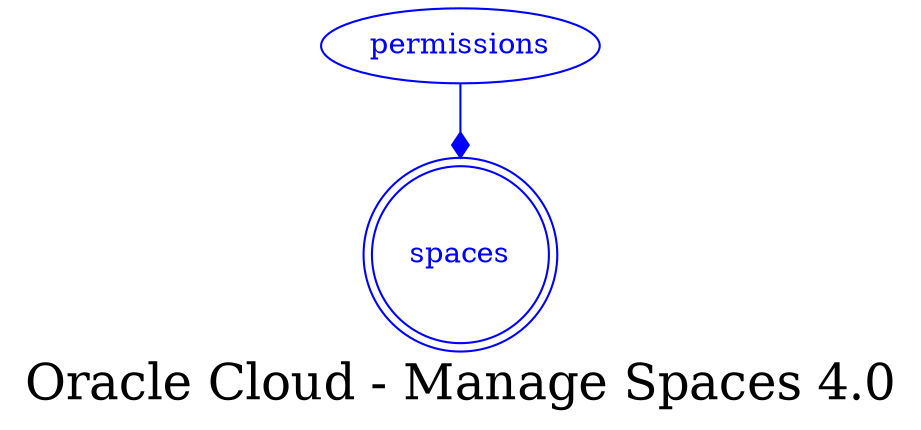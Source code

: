 digraph LexiconGraph {
graph[label="Oracle Cloud - Manage Spaces 4.0", fontsize=24]
splines=true
"spaces" [color=blue, fontcolor=blue, shape=doublecircle]
"permissions" -> "spaces" [color=blue, fontcolor=blue, arrowhead=diamond, arrowtail=none]
"permissions" [color=blue, fontcolor=blue, shape=ellipse]
}
